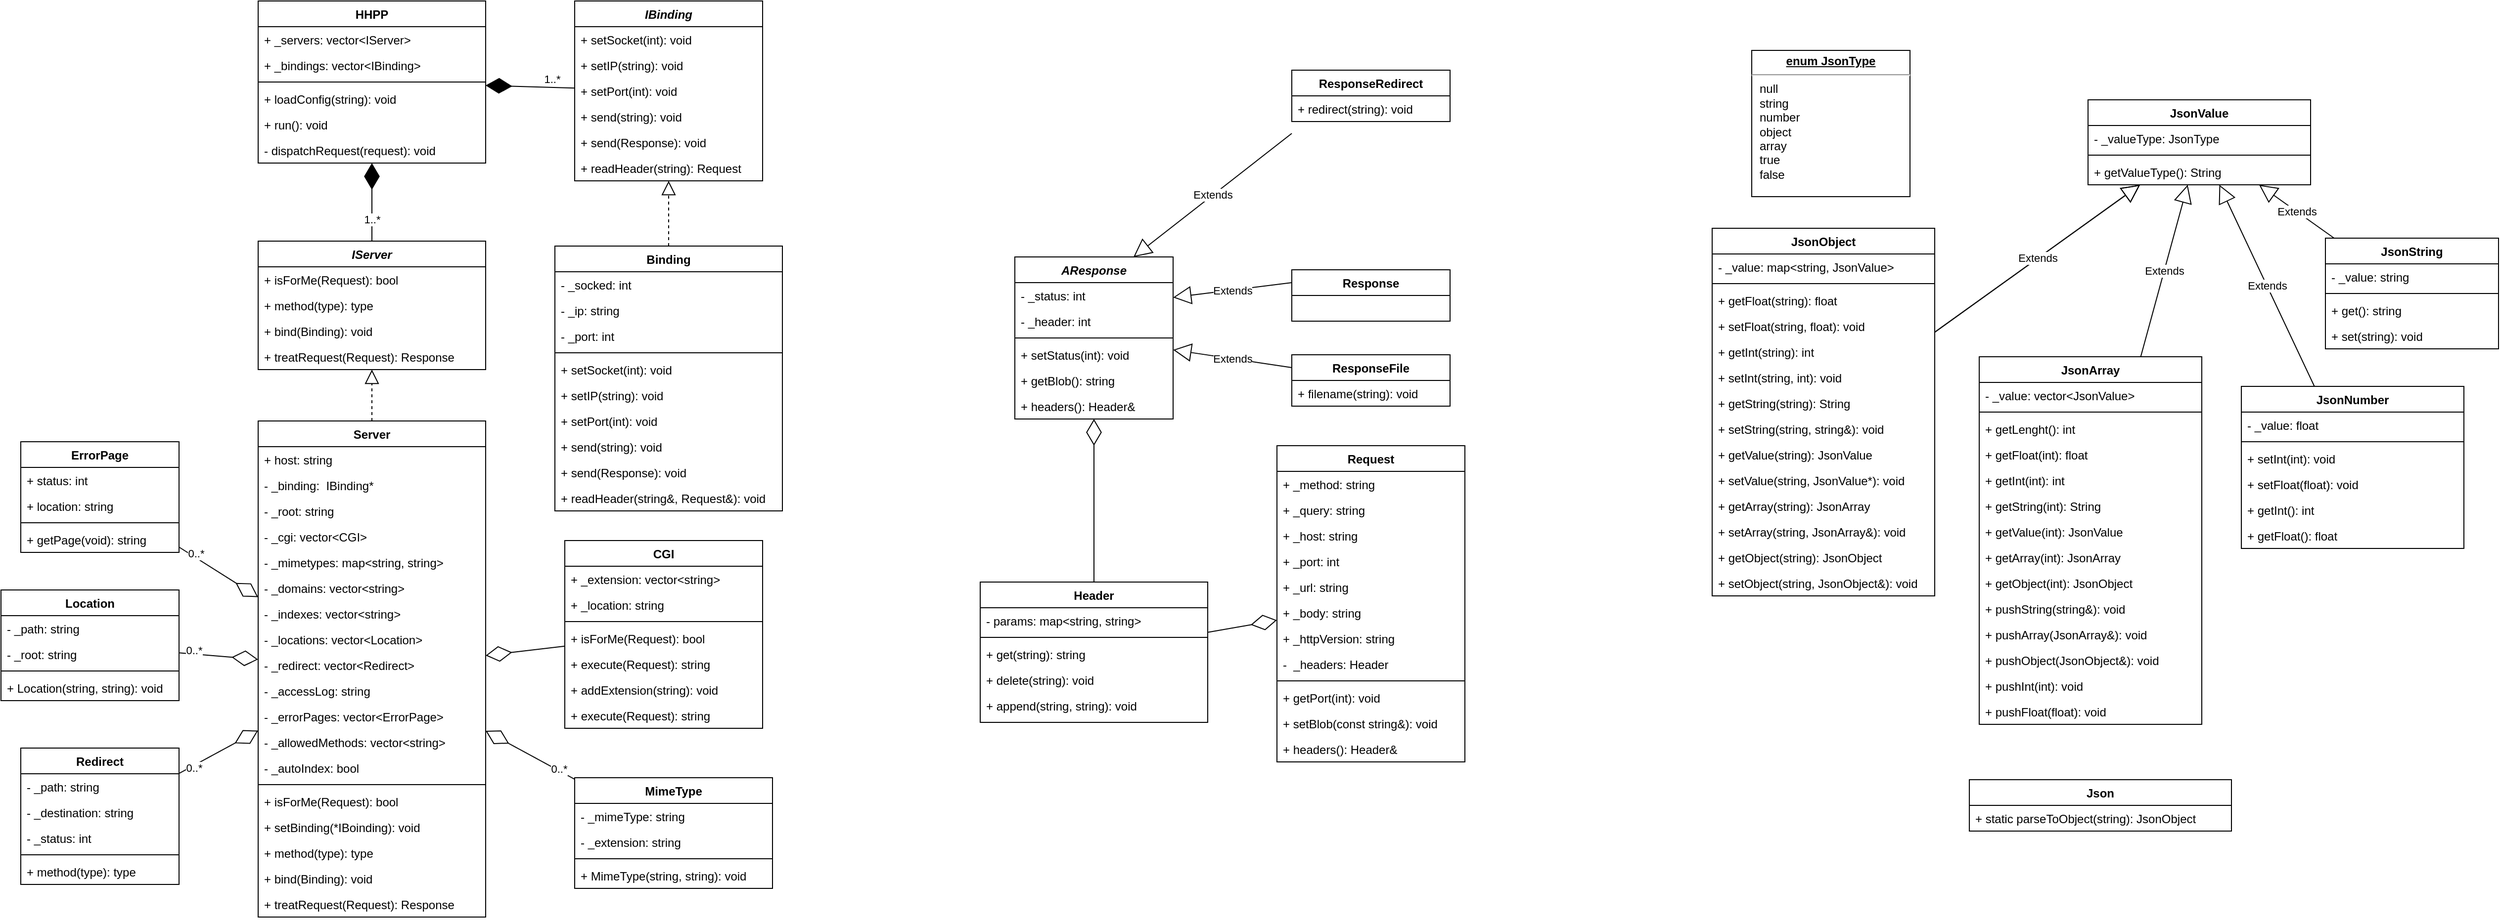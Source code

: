 <mxfile>
    <diagram id="HrwDyQjONiFkZvDO85J4" name="Page-1">
        <mxGraphModel dx="1291" dy="858" grid="1" gridSize="10" guides="1" tooltips="1" connect="1" arrows="1" fold="1" page="1" pageScale="1" pageWidth="850" pageHeight="1100" math="0" shadow="0">
            <root>
                <mxCell id="0"/>
                <mxCell id="1" parent="0"/>
                <mxCell id="11" value="Request" style="swimlane;fontStyle=1;align=center;verticalAlign=top;childLayout=stackLayout;horizontal=1;startSize=26;horizontalStack=0;resizeParent=1;resizeParentMax=0;resizeLast=0;collapsible=1;marginBottom=0;" parent="1" vertex="1">
                    <mxGeometry x="1300" y="540" width="190" height="320" as="geometry"/>
                </mxCell>
                <mxCell id="12" value="+ _method: string" style="text;strokeColor=none;fillColor=none;align=left;verticalAlign=top;spacingLeft=4;spacingRight=4;overflow=hidden;rotatable=0;points=[[0,0.5],[1,0.5]];portConstraint=eastwest;" parent="11" vertex="1">
                    <mxGeometry y="26" width="190" height="26" as="geometry"/>
                </mxCell>
                <mxCell id="57" value="+ _query: string" style="text;strokeColor=none;fillColor=none;align=left;verticalAlign=top;spacingLeft=4;spacingRight=4;overflow=hidden;rotatable=0;points=[[0,0.5],[1,0.5]];portConstraint=eastwest;" parent="11" vertex="1">
                    <mxGeometry y="52" width="190" height="26" as="geometry"/>
                </mxCell>
                <mxCell id="52" value="+ _host: string" style="text;strokeColor=none;fillColor=none;align=left;verticalAlign=top;spacingLeft=4;spacingRight=4;overflow=hidden;rotatable=0;points=[[0,0.5],[1,0.5]];portConstraint=eastwest;" parent="11" vertex="1">
                    <mxGeometry y="78" width="190" height="26" as="geometry"/>
                </mxCell>
                <mxCell id="55" value="+ _port: int" style="text;strokeColor=none;fillColor=none;align=left;verticalAlign=top;spacingLeft=4;spacingRight=4;overflow=hidden;rotatable=0;points=[[0,0.5],[1,0.5]];portConstraint=eastwest;" parent="11" vertex="1">
                    <mxGeometry y="104" width="190" height="26" as="geometry"/>
                </mxCell>
                <mxCell id="16" value="+ _url: string" style="text;strokeColor=none;fillColor=none;align=left;verticalAlign=top;spacingLeft=4;spacingRight=4;overflow=hidden;rotatable=0;points=[[0,0.5],[1,0.5]];portConstraint=eastwest;" parent="11" vertex="1">
                    <mxGeometry y="130" width="190" height="26" as="geometry"/>
                </mxCell>
                <mxCell id="17" value="+ _body: string" style="text;strokeColor=none;fillColor=none;align=left;verticalAlign=top;spacingLeft=4;spacingRight=4;overflow=hidden;rotatable=0;points=[[0,0.5],[1,0.5]];portConstraint=eastwest;" parent="11" vertex="1">
                    <mxGeometry y="156" width="190" height="26" as="geometry"/>
                </mxCell>
                <mxCell id="18" value="+ _httpVersion: string" style="text;strokeColor=none;fillColor=none;align=left;verticalAlign=top;spacingLeft=4;spacingRight=4;overflow=hidden;rotatable=0;points=[[0,0.5],[1,0.5]];portConstraint=eastwest;" parent="11" vertex="1">
                    <mxGeometry y="182" width="190" height="26" as="geometry"/>
                </mxCell>
                <mxCell id="53" value="-  _headers: Header" style="text;strokeColor=none;fillColor=none;align=left;verticalAlign=top;spacingLeft=4;spacingRight=4;overflow=hidden;rotatable=0;points=[[0,0.5],[1,0.5]];portConstraint=eastwest;" parent="11" vertex="1">
                    <mxGeometry y="208" width="190" height="26" as="geometry"/>
                </mxCell>
                <mxCell id="13" value="" style="line;strokeWidth=1;fillColor=none;align=left;verticalAlign=middle;spacingTop=-1;spacingLeft=3;spacingRight=3;rotatable=0;labelPosition=right;points=[];portConstraint=eastwest;" parent="11" vertex="1">
                    <mxGeometry y="234" width="190" height="8" as="geometry"/>
                </mxCell>
                <mxCell id="185" value="+ getPort(int): void" style="text;strokeColor=none;fillColor=none;align=left;verticalAlign=top;spacingLeft=4;spacingRight=4;overflow=hidden;rotatable=0;points=[[0,0.5],[1,0.5]];portConstraint=eastwest;" parent="11" vertex="1">
                    <mxGeometry y="242" width="190" height="26" as="geometry"/>
                </mxCell>
                <mxCell id="14" value="+ setBlob(const string&amp;): void" style="text;strokeColor=none;fillColor=none;align=left;verticalAlign=top;spacingLeft=4;spacingRight=4;overflow=hidden;rotatable=0;points=[[0,0.5],[1,0.5]];portConstraint=eastwest;" parent="11" vertex="1">
                    <mxGeometry y="268" width="190" height="26" as="geometry"/>
                </mxCell>
                <mxCell id="23" value="+ headers(): Header&amp;" style="text;strokeColor=none;fillColor=none;align=left;verticalAlign=top;spacingLeft=4;spacingRight=4;overflow=hidden;rotatable=0;points=[[0,0.5],[1,0.5]];portConstraint=eastwest;" parent="11" vertex="1">
                    <mxGeometry y="294" width="190" height="26" as="geometry"/>
                </mxCell>
                <mxCell id="19" value="Header" style="swimlane;fontStyle=1;align=center;verticalAlign=top;childLayout=stackLayout;horizontal=1;startSize=26;horizontalStack=0;resizeParent=1;resizeParentMax=0;resizeLast=0;collapsible=1;marginBottom=0;" parent="1" vertex="1">
                    <mxGeometry x="1000" y="678" width="230" height="142" as="geometry"/>
                </mxCell>
                <mxCell id="50" value="- params: map&lt;string, string&gt;" style="text;strokeColor=none;fillColor=none;align=left;verticalAlign=top;spacingLeft=4;spacingRight=4;overflow=hidden;rotatable=0;points=[[0,0.5],[1,0.5]];portConstraint=eastwest;" parent="19" vertex="1">
                    <mxGeometry y="26" width="230" height="26" as="geometry"/>
                </mxCell>
                <mxCell id="49" value="" style="line;strokeWidth=1;fillColor=none;align=left;verticalAlign=middle;spacingTop=-1;spacingLeft=3;spacingRight=3;rotatable=0;labelPosition=right;points=[];portConstraint=eastwest;" parent="19" vertex="1">
                    <mxGeometry y="52" width="230" height="8" as="geometry"/>
                </mxCell>
                <mxCell id="22" value="+ get(string): string" style="text;strokeColor=none;fillColor=none;align=left;verticalAlign=top;spacingLeft=4;spacingRight=4;overflow=hidden;rotatable=0;points=[[0,0.5],[1,0.5]];portConstraint=eastwest;" parent="19" vertex="1">
                    <mxGeometry y="60" width="230" height="26" as="geometry"/>
                </mxCell>
                <mxCell id="26" value="+ delete(string): void" style="text;strokeColor=none;fillColor=none;align=left;verticalAlign=top;spacingLeft=4;spacingRight=4;overflow=hidden;rotatable=0;points=[[0,0.5],[1,0.5]];portConstraint=eastwest;" parent="19" vertex="1">
                    <mxGeometry y="86" width="230" height="26" as="geometry"/>
                </mxCell>
                <mxCell id="24" value="+ append(string, string): void" style="text;strokeColor=none;fillColor=none;align=left;verticalAlign=top;spacingLeft=4;spacingRight=4;overflow=hidden;rotatable=0;points=[[0,0.5],[1,0.5]];portConstraint=eastwest;" parent="19" vertex="1">
                    <mxGeometry y="112" width="230" height="30" as="geometry"/>
                </mxCell>
                <mxCell id="28" value="AResponse" style="swimlane;fontStyle=3;align=center;verticalAlign=top;childLayout=stackLayout;horizontal=1;startSize=26;horizontalStack=0;resizeParent=1;resizeParentMax=0;resizeLast=0;collapsible=1;marginBottom=0;" parent="1" vertex="1">
                    <mxGeometry x="1035" y="349" width="160" height="164" as="geometry"/>
                </mxCell>
                <mxCell id="29" value="- _status: int" style="text;strokeColor=none;fillColor=none;align=left;verticalAlign=top;spacingLeft=4;spacingRight=4;overflow=hidden;rotatable=0;points=[[0,0.5],[1,0.5]];portConstraint=eastwest;" parent="28" vertex="1">
                    <mxGeometry y="26" width="160" height="26" as="geometry"/>
                </mxCell>
                <mxCell id="177" value="- _header: int" style="text;strokeColor=none;fillColor=none;align=left;verticalAlign=top;spacingLeft=4;spacingRight=4;overflow=hidden;rotatable=0;points=[[0,0.5],[1,0.5]];portConstraint=eastwest;" parent="28" vertex="1">
                    <mxGeometry y="52" width="160" height="26" as="geometry"/>
                </mxCell>
                <mxCell id="30" value="" style="line;strokeWidth=1;fillColor=none;align=left;verticalAlign=middle;spacingTop=-1;spacingLeft=3;spacingRight=3;rotatable=0;labelPosition=right;points=[];portConstraint=eastwest;" parent="28" vertex="1">
                    <mxGeometry y="78" width="160" height="8" as="geometry"/>
                </mxCell>
                <mxCell id="67" value="+ setStatus(int): void" style="text;strokeColor=none;fillColor=none;align=left;verticalAlign=top;spacingLeft=4;spacingRight=4;overflow=hidden;rotatable=0;points=[[0,0.5],[1,0.5]];portConstraint=eastwest;" parent="28" vertex="1">
                    <mxGeometry y="86" width="160" height="26" as="geometry"/>
                </mxCell>
                <mxCell id="68" value="+ getBlob(): string" style="text;strokeColor=none;fillColor=none;align=left;verticalAlign=top;spacingLeft=4;spacingRight=4;overflow=hidden;rotatable=0;points=[[0,0.5],[1,0.5]];portConstraint=eastwest;" parent="28" vertex="1">
                    <mxGeometry y="112" width="160" height="26" as="geometry"/>
                </mxCell>
                <mxCell id="72" value="+ headers(): Header&amp;" style="text;strokeColor=none;fillColor=none;align=left;verticalAlign=top;spacingLeft=4;spacingRight=4;overflow=hidden;rotatable=0;points=[[0,0.5],[1,0.5]];portConstraint=eastwest;" parent="28" vertex="1">
                    <mxGeometry y="138" width="160" height="26" as="geometry"/>
                </mxCell>
                <mxCell id="36" value="Server" style="swimlane;fontStyle=1;align=center;verticalAlign=top;childLayout=stackLayout;horizontal=1;startSize=26;horizontalStack=0;resizeParent=1;resizeParentMax=0;resizeLast=0;collapsible=1;marginBottom=0;" parent="1" vertex="1">
                    <mxGeometry x="270" y="515" width="230" height="502" as="geometry"/>
                </mxCell>
                <mxCell id="37" value="+ host: string" style="text;strokeColor=none;fillColor=none;align=left;verticalAlign=top;spacingLeft=4;spacingRight=4;overflow=hidden;rotatable=0;points=[[0,0.5],[1,0.5]];portConstraint=eastwest;" parent="36" vertex="1">
                    <mxGeometry y="26" width="230" height="26" as="geometry"/>
                </mxCell>
                <mxCell id="41" value="- _binding:  IBinding*" style="text;strokeColor=none;fillColor=none;align=left;verticalAlign=top;spacingLeft=4;spacingRight=4;overflow=hidden;rotatable=0;points=[[0,0.5],[1,0.5]];portConstraint=eastwest;" parent="36" vertex="1">
                    <mxGeometry y="52" width="230" height="26" as="geometry"/>
                </mxCell>
                <mxCell id="56" value="- _root: string" style="text;strokeColor=none;fillColor=none;align=left;verticalAlign=top;spacingLeft=4;spacingRight=4;overflow=hidden;rotatable=0;points=[[0,0.5],[1,0.5]];portConstraint=eastwest;" parent="36" vertex="1">
                    <mxGeometry y="78" width="230" height="26" as="geometry"/>
                </mxCell>
                <mxCell id="62" value="- _cgi: vector&lt;CGI&gt;" style="text;strokeColor=none;fillColor=none;align=left;verticalAlign=top;spacingLeft=4;spacingRight=4;overflow=hidden;rotatable=0;points=[[0,0.5],[1,0.5]];portConstraint=eastwest;" parent="36" vertex="1">
                    <mxGeometry y="104" width="230" height="26" as="geometry"/>
                </mxCell>
                <mxCell id="64" value="- _mimetypes: map&lt;string, string&gt;" style="text;strokeColor=none;fillColor=none;align=left;verticalAlign=top;spacingLeft=4;spacingRight=4;overflow=hidden;rotatable=0;points=[[0,0.5],[1,0.5]];portConstraint=eastwest;" parent="36" vertex="1">
                    <mxGeometry y="130" width="230" height="26" as="geometry"/>
                </mxCell>
                <mxCell id="129" value="- _domains: vector&lt;string&gt;" style="text;strokeColor=none;fillColor=none;align=left;verticalAlign=top;spacingLeft=4;spacingRight=4;overflow=hidden;rotatable=0;points=[[0,0.5],[1,0.5]];portConstraint=eastwest;" parent="36" vertex="1">
                    <mxGeometry y="156" width="230" height="26" as="geometry"/>
                </mxCell>
                <mxCell id="65" value="- _indexes: vector&lt;string&gt;" style="text;strokeColor=none;fillColor=none;align=left;verticalAlign=top;spacingLeft=4;spacingRight=4;overflow=hidden;rotatable=0;points=[[0,0.5],[1,0.5]];portConstraint=eastwest;" parent="36" vertex="1">
                    <mxGeometry y="182" width="230" height="26" as="geometry"/>
                </mxCell>
                <mxCell id="145" value="- _locations: vector&lt;Location&gt;" style="text;strokeColor=none;fillColor=none;align=left;verticalAlign=top;spacingLeft=4;spacingRight=4;overflow=hidden;rotatable=0;points=[[0,0.5],[1,0.5]];portConstraint=eastwest;" parent="36" vertex="1">
                    <mxGeometry y="208" width="230" height="26" as="geometry"/>
                </mxCell>
                <mxCell id="154" value="- _redirect: vector&lt;Redirect&gt;" style="text;strokeColor=none;fillColor=none;align=left;verticalAlign=top;spacingLeft=4;spacingRight=4;overflow=hidden;rotatable=0;points=[[0,0.5],[1,0.5]];portConstraint=eastwest;" parent="36" vertex="1">
                    <mxGeometry y="234" width="230" height="26" as="geometry"/>
                </mxCell>
                <mxCell id="157" value="- _accessLog: string" style="text;strokeColor=none;fillColor=none;align=left;verticalAlign=top;spacingLeft=4;spacingRight=4;overflow=hidden;rotatable=0;points=[[0,0.5],[1,0.5]];portConstraint=eastwest;" parent="36" vertex="1">
                    <mxGeometry y="260" width="230" height="26" as="geometry"/>
                </mxCell>
                <mxCell id="164" value="- _errorPages: vector&lt;ErrorPage&gt;" style="text;strokeColor=none;fillColor=none;align=left;verticalAlign=top;spacingLeft=4;spacingRight=4;overflow=hidden;rotatable=0;points=[[0,0.5],[1,0.5]];portConstraint=eastwest;" parent="36" vertex="1">
                    <mxGeometry y="286" width="230" height="26" as="geometry"/>
                </mxCell>
                <mxCell id="321" value="- _allowedMethods: vector&lt;string&gt;" style="text;strokeColor=none;fillColor=none;align=left;verticalAlign=top;spacingLeft=4;spacingRight=4;overflow=hidden;rotatable=0;points=[[0,0.5],[1,0.5]];portConstraint=eastwest;" parent="36" vertex="1">
                    <mxGeometry y="312" width="230" height="26" as="geometry"/>
                </mxCell>
                <mxCell id="167" value="- _autoIndex: bool" style="text;strokeColor=none;fillColor=none;align=left;verticalAlign=top;spacingLeft=4;spacingRight=4;overflow=hidden;rotatable=0;points=[[0,0.5],[1,0.5]];portConstraint=eastwest;" parent="36" vertex="1">
                    <mxGeometry y="338" width="230" height="26" as="geometry"/>
                </mxCell>
                <mxCell id="38" value="" style="line;strokeWidth=1;fillColor=none;align=left;verticalAlign=middle;spacingTop=-1;spacingLeft=3;spacingRight=3;rotatable=0;labelPosition=right;points=[];portConstraint=eastwest;" parent="36" vertex="1">
                    <mxGeometry y="364" width="230" height="8" as="geometry"/>
                </mxCell>
                <mxCell id="39" value="+ isForMe(Request): bool" style="text;strokeColor=none;fillColor=none;align=left;verticalAlign=top;spacingLeft=4;spacingRight=4;overflow=hidden;rotatable=0;points=[[0,0.5],[1,0.5]];portConstraint=eastwest;" parent="36" vertex="1">
                    <mxGeometry y="372" width="230" height="26" as="geometry"/>
                </mxCell>
                <mxCell id="139" value="+ setBinding(*IBoinding): void" style="text;strokeColor=none;fillColor=none;align=left;verticalAlign=top;spacingLeft=4;spacingRight=4;overflow=hidden;rotatable=0;points=[[0,0.5],[1,0.5]];portConstraint=eastwest;" parent="36" vertex="1">
                    <mxGeometry y="398" width="230" height="26" as="geometry"/>
                </mxCell>
                <mxCell id="66" value="+ method(type): type" style="text;strokeColor=none;fillColor=none;align=left;verticalAlign=top;spacingLeft=4;spacingRight=4;overflow=hidden;rotatable=0;points=[[0,0.5],[1,0.5]];portConstraint=eastwest;" parent="36" vertex="1">
                    <mxGeometry y="424" width="230" height="26" as="geometry"/>
                </mxCell>
                <mxCell id="46" value="+ bind(Binding): void" style="text;strokeColor=none;fillColor=none;align=left;verticalAlign=top;spacingLeft=4;spacingRight=4;overflow=hidden;rotatable=0;points=[[0,0.5],[1,0.5]];portConstraint=eastwest;" parent="36" vertex="1">
                    <mxGeometry y="450" width="230" height="26" as="geometry"/>
                </mxCell>
                <mxCell id="69" value="+ treatRequest(Request): Response" style="text;strokeColor=none;fillColor=none;align=left;verticalAlign=top;spacingLeft=4;spacingRight=4;overflow=hidden;rotatable=0;points=[[0,0.5],[1,0.5]];portConstraint=eastwest;" parent="36" vertex="1">
                    <mxGeometry y="476" width="230" height="26" as="geometry"/>
                </mxCell>
                <mxCell id="58" value="CGI" style="swimlane;fontStyle=1;align=center;verticalAlign=top;childLayout=stackLayout;horizontal=1;startSize=26;horizontalStack=0;resizeParent=1;resizeParentMax=0;resizeLast=0;collapsible=1;marginBottom=0;" parent="1" vertex="1">
                    <mxGeometry x="580" y="636" width="200" height="190" as="geometry"/>
                </mxCell>
                <mxCell id="59" value="+ _extension: vector&lt;string&gt;" style="text;strokeColor=none;fillColor=none;align=left;verticalAlign=top;spacingLeft=4;spacingRight=4;overflow=hidden;rotatable=0;points=[[0,0.5],[1,0.5]];portConstraint=eastwest;" parent="58" vertex="1">
                    <mxGeometry y="26" width="200" height="26" as="geometry"/>
                </mxCell>
                <mxCell id="63" value="+ _location: string" style="text;strokeColor=none;fillColor=none;align=left;verticalAlign=top;spacingLeft=4;spacingRight=4;overflow=hidden;rotatable=0;points=[[0,0.5],[1,0.5]];portConstraint=eastwest;" parent="58" vertex="1">
                    <mxGeometry y="52" width="200" height="26" as="geometry"/>
                </mxCell>
                <mxCell id="60" value="" style="line;strokeWidth=1;fillColor=none;align=left;verticalAlign=middle;spacingTop=-1;spacingLeft=3;spacingRight=3;rotatable=0;labelPosition=right;points=[];portConstraint=eastwest;" parent="58" vertex="1">
                    <mxGeometry y="78" width="200" height="8" as="geometry"/>
                </mxCell>
                <mxCell id="61" value="+ isForMe(Request): bool" style="text;strokeColor=none;fillColor=none;align=left;verticalAlign=top;spacingLeft=4;spacingRight=4;overflow=hidden;rotatable=0;points=[[0,0.5],[1,0.5]];portConstraint=eastwest;" parent="58" vertex="1">
                    <mxGeometry y="86" width="200" height="26" as="geometry"/>
                </mxCell>
                <mxCell id="138" value="+ execute(Request): string" style="text;strokeColor=none;fillColor=none;align=left;verticalAlign=top;spacingLeft=4;spacingRight=4;overflow=hidden;rotatable=0;points=[[0,0.5],[1,0.5]];portConstraint=eastwest;" parent="58" vertex="1">
                    <mxGeometry y="112" width="200" height="26" as="geometry"/>
                </mxCell>
                <mxCell id="136" value="+ addExtension(string): void" style="text;strokeColor=none;fillColor=none;align=left;verticalAlign=top;spacingLeft=4;spacingRight=4;overflow=hidden;rotatable=0;points=[[0,0.5],[1,0.5]];portConstraint=eastwest;" parent="58" vertex="1">
                    <mxGeometry y="138" width="200" height="26" as="geometry"/>
                </mxCell>
                <mxCell id="137" value="+ execute(Request): string" style="text;strokeColor=none;fillColor=none;align=left;verticalAlign=top;spacingLeft=4;spacingRight=4;overflow=hidden;rotatable=0;points=[[0,0.5],[1,0.5]];portConstraint=eastwest;" parent="58" vertex="1">
                    <mxGeometry y="164" width="200" height="26" as="geometry"/>
                </mxCell>
                <mxCell id="77" value="IBinding" style="swimlane;fontStyle=3;align=center;verticalAlign=top;childLayout=stackLayout;horizontal=1;startSize=26;horizontalStack=0;resizeParent=1;resizeParentMax=0;resizeLast=0;collapsible=1;marginBottom=0;" parent="1" vertex="1">
                    <mxGeometry x="590" y="90" width="190" height="182" as="geometry"/>
                </mxCell>
                <mxCell id="80" value="+ setSocket(int): void" style="text;strokeColor=none;fillColor=none;align=left;verticalAlign=top;spacingLeft=4;spacingRight=4;overflow=hidden;rotatable=0;points=[[0,0.5],[1,0.5]];portConstraint=eastwest;" parent="77" vertex="1">
                    <mxGeometry y="26" width="190" height="26" as="geometry"/>
                </mxCell>
                <mxCell id="122" value="+ setIP(string): void" style="text;strokeColor=none;fillColor=none;align=left;verticalAlign=top;spacingLeft=4;spacingRight=4;overflow=hidden;rotatable=0;points=[[0,0.5],[1,0.5]];portConstraint=eastwest;" parent="77" vertex="1">
                    <mxGeometry y="52" width="190" height="26" as="geometry"/>
                </mxCell>
                <mxCell id="123" value="+ setPort(int): void" style="text;strokeColor=none;fillColor=none;align=left;verticalAlign=top;spacingLeft=4;spacingRight=4;overflow=hidden;rotatable=0;points=[[0,0.5],[1,0.5]];portConstraint=eastwest;" parent="77" vertex="1">
                    <mxGeometry y="78" width="190" height="26" as="geometry"/>
                </mxCell>
                <mxCell id="131" value="+ send(string): void" style="text;strokeColor=none;fillColor=none;align=left;verticalAlign=top;spacingLeft=4;spacingRight=4;overflow=hidden;rotatable=0;points=[[0,0.5],[1,0.5]];portConstraint=eastwest;" parent="77" vertex="1">
                    <mxGeometry y="104" width="190" height="26" as="geometry"/>
                </mxCell>
                <mxCell id="134" value="+ send(Response): void" style="text;strokeColor=none;fillColor=none;align=left;verticalAlign=top;spacingLeft=4;spacingRight=4;overflow=hidden;rotatable=0;points=[[0,0.5],[1,0.5]];portConstraint=eastwest;" parent="77" vertex="1">
                    <mxGeometry y="130" width="190" height="26" as="geometry"/>
                </mxCell>
                <mxCell id="132" value="+ readHeader(string): Request" style="text;strokeColor=none;fillColor=none;align=left;verticalAlign=top;spacingLeft=4;spacingRight=4;overflow=hidden;rotatable=0;points=[[0,0.5],[1,0.5]];portConstraint=eastwest;" parent="77" vertex="1">
                    <mxGeometry y="156" width="190" height="26" as="geometry"/>
                </mxCell>
                <mxCell id="81" value="HHPP" style="swimlane;fontStyle=1;align=center;verticalAlign=top;childLayout=stackLayout;horizontal=1;startSize=26;horizontalStack=0;resizeParent=1;resizeParentMax=0;resizeLast=0;collapsible=1;marginBottom=0;" parent="1" vertex="1">
                    <mxGeometry x="270" y="90" width="230" height="164" as="geometry"/>
                </mxCell>
                <mxCell id="82" value="+ _servers: vector&lt;IServer&gt;" style="text;strokeColor=none;fillColor=none;align=left;verticalAlign=top;spacingLeft=4;spacingRight=4;overflow=hidden;rotatable=0;points=[[0,0.5],[1,0.5]];portConstraint=eastwest;" parent="81" vertex="1">
                    <mxGeometry y="26" width="230" height="26" as="geometry"/>
                </mxCell>
                <mxCell id="86" value="+ _bindings: vector&lt;IBinding&gt;" style="text;strokeColor=none;fillColor=none;align=left;verticalAlign=top;spacingLeft=4;spacingRight=4;overflow=hidden;rotatable=0;points=[[0,0.5],[1,0.5]];portConstraint=eastwest;" parent="81" vertex="1">
                    <mxGeometry y="52" width="230" height="26" as="geometry"/>
                </mxCell>
                <mxCell id="83" value="" style="line;strokeWidth=1;fillColor=none;align=left;verticalAlign=middle;spacingTop=-1;spacingLeft=3;spacingRight=3;rotatable=0;labelPosition=right;points=[];portConstraint=eastwest;" parent="81" vertex="1">
                    <mxGeometry y="78" width="230" height="8" as="geometry"/>
                </mxCell>
                <mxCell id="84" value="+ loadConfig(string): void" style="text;strokeColor=none;fillColor=none;align=left;verticalAlign=top;spacingLeft=4;spacingRight=4;overflow=hidden;rotatable=0;points=[[0,0.5],[1,0.5]];portConstraint=eastwest;" parent="81" vertex="1">
                    <mxGeometry y="86" width="230" height="26" as="geometry"/>
                </mxCell>
                <mxCell id="85" value="+ run(): void" style="text;strokeColor=none;fillColor=none;align=left;verticalAlign=top;spacingLeft=4;spacingRight=4;overflow=hidden;rotatable=0;points=[[0,0.5],[1,0.5]];portConstraint=eastwest;" parent="81" vertex="1">
                    <mxGeometry y="112" width="230" height="26" as="geometry"/>
                </mxCell>
                <mxCell id="127" value="- dispatchRequest(request): void" style="text;strokeColor=none;fillColor=none;align=left;verticalAlign=top;spacingLeft=4;spacingRight=4;overflow=hidden;rotatable=0;points=[[0,0.5],[1,0.5]];portConstraint=eastwest;" parent="81" vertex="1">
                    <mxGeometry y="138" width="230" height="26" as="geometry"/>
                </mxCell>
                <mxCell id="92" value="IServer" style="swimlane;fontStyle=3;align=center;verticalAlign=top;childLayout=stackLayout;horizontal=1;startSize=26;horizontalStack=0;resizeParent=1;resizeParentMax=0;resizeLast=0;collapsible=1;marginBottom=0;" parent="1" vertex="1">
                    <mxGeometry x="270" y="333.0" width="230" height="130" as="geometry"/>
                </mxCell>
                <mxCell id="101" value="+ isForMe(Request): bool" style="text;strokeColor=none;fillColor=none;align=left;verticalAlign=top;spacingLeft=4;spacingRight=4;overflow=hidden;rotatable=0;points=[[0,0.5],[1,0.5]];portConstraint=eastwest;" parent="92" vertex="1">
                    <mxGeometry y="26" width="230" height="26" as="geometry"/>
                </mxCell>
                <mxCell id="102" value="+ method(type): type" style="text;strokeColor=none;fillColor=none;align=left;verticalAlign=top;spacingLeft=4;spacingRight=4;overflow=hidden;rotatable=0;points=[[0,0.5],[1,0.5]];portConstraint=eastwest;" parent="92" vertex="1">
                    <mxGeometry y="52" width="230" height="26" as="geometry"/>
                </mxCell>
                <mxCell id="103" value="+ bind(Binding): void" style="text;strokeColor=none;fillColor=none;align=left;verticalAlign=top;spacingLeft=4;spacingRight=4;overflow=hidden;rotatable=0;points=[[0,0.5],[1,0.5]];portConstraint=eastwest;" parent="92" vertex="1">
                    <mxGeometry y="78" width="230" height="26" as="geometry"/>
                </mxCell>
                <mxCell id="104" value="+ treatRequest(Request): Response" style="text;strokeColor=none;fillColor=none;align=left;verticalAlign=top;spacingLeft=4;spacingRight=4;overflow=hidden;rotatable=0;points=[[0,0.5],[1,0.5]];portConstraint=eastwest;" parent="92" vertex="1">
                    <mxGeometry y="104" width="230" height="26" as="geometry"/>
                </mxCell>
                <mxCell id="107" value="" style="endArrow=diamondThin;endFill=1;endSize=24;html=1;" parent="1" source="92" target="81" edge="1">
                    <mxGeometry width="160" relative="1" as="geometry">
                        <mxPoint x="310" y="360" as="sourcePoint"/>
                        <mxPoint x="470" y="360" as="targetPoint"/>
                    </mxGeometry>
                </mxCell>
                <mxCell id="108" value="1..*" style="edgeLabel;html=1;align=center;verticalAlign=middle;resizable=0;points=[];" parent="107" vertex="1" connectable="0">
                    <mxGeometry x="-0.439" relative="1" as="geometry">
                        <mxPoint as="offset"/>
                    </mxGeometry>
                </mxCell>
                <mxCell id="111" value="" style="endArrow=block;dashed=1;endFill=0;endSize=12;html=1;" parent="1" source="36" target="92" edge="1">
                    <mxGeometry width="160" relative="1" as="geometry">
                        <mxPoint x="320" y="558.17" as="sourcePoint"/>
                        <mxPoint x="480" y="558.17" as="targetPoint"/>
                    </mxGeometry>
                </mxCell>
                <mxCell id="112" value="" style="endArrow=diamondThin;endFill=1;endSize=24;html=1;" parent="1" source="77" target="81" edge="1">
                    <mxGeometry width="160" relative="1" as="geometry">
                        <mxPoint x="395" y="545" as="sourcePoint"/>
                        <mxPoint x="395" y="228.0" as="targetPoint"/>
                        <Array as="points"/>
                    </mxGeometry>
                </mxCell>
                <mxCell id="113" value="1..*" style="edgeLabel;html=1;align=center;verticalAlign=middle;resizable=0;points=[];" parent="112" vertex="1" connectable="0">
                    <mxGeometry x="-0.439" relative="1" as="geometry">
                        <mxPoint x="2" y="-9" as="offset"/>
                    </mxGeometry>
                </mxCell>
                <mxCell id="115" value="Binding" style="swimlane;fontStyle=1;align=center;verticalAlign=top;childLayout=stackLayout;horizontal=1;startSize=26;horizontalStack=0;resizeParent=1;resizeParentMax=0;resizeLast=0;collapsible=1;marginBottom=0;" parent="1" vertex="1">
                    <mxGeometry x="570" y="338" width="230" height="268" as="geometry"/>
                </mxCell>
                <mxCell id="116" value="- _socked: int" style="text;strokeColor=none;fillColor=none;align=left;verticalAlign=top;spacingLeft=4;spacingRight=4;overflow=hidden;rotatable=0;points=[[0,0.5],[1,0.5]];portConstraint=eastwest;" parent="115" vertex="1">
                    <mxGeometry y="26" width="230" height="26" as="geometry"/>
                </mxCell>
                <mxCell id="120" value="- _ip: string" style="text;strokeColor=none;fillColor=none;align=left;verticalAlign=top;spacingLeft=4;spacingRight=4;overflow=hidden;rotatable=0;points=[[0,0.5],[1,0.5]];portConstraint=eastwest;" parent="115" vertex="1">
                    <mxGeometry y="52" width="230" height="26" as="geometry"/>
                </mxCell>
                <mxCell id="121" value="- _port: int" style="text;strokeColor=none;fillColor=none;align=left;verticalAlign=top;spacingLeft=4;spacingRight=4;overflow=hidden;rotatable=0;points=[[0,0.5],[1,0.5]];portConstraint=eastwest;" parent="115" vertex="1">
                    <mxGeometry y="78" width="230" height="26" as="geometry"/>
                </mxCell>
                <mxCell id="117" value="" style="line;strokeWidth=1;fillColor=none;align=left;verticalAlign=middle;spacingTop=-1;spacingLeft=3;spacingRight=3;rotatable=0;labelPosition=right;points=[];portConstraint=eastwest;" parent="115" vertex="1">
                    <mxGeometry y="104" width="230" height="8" as="geometry"/>
                </mxCell>
                <mxCell id="118" value="+ setSocket(int): void" style="text;strokeColor=none;fillColor=none;align=left;verticalAlign=top;spacingLeft=4;spacingRight=4;overflow=hidden;rotatable=0;points=[[0,0.5],[1,0.5]];portConstraint=eastwest;" parent="115" vertex="1">
                    <mxGeometry y="112" width="230" height="26" as="geometry"/>
                </mxCell>
                <mxCell id="124" value="+ setIP(string): void" style="text;strokeColor=none;fillColor=none;align=left;verticalAlign=top;spacingLeft=4;spacingRight=4;overflow=hidden;rotatable=0;points=[[0,0.5],[1,0.5]];portConstraint=eastwest;" parent="115" vertex="1">
                    <mxGeometry y="138" width="230" height="26" as="geometry"/>
                </mxCell>
                <mxCell id="125" value="+ setPort(int): void" style="text;strokeColor=none;fillColor=none;align=left;verticalAlign=top;spacingLeft=4;spacingRight=4;overflow=hidden;rotatable=0;points=[[0,0.5],[1,0.5]];portConstraint=eastwest;" parent="115" vertex="1">
                    <mxGeometry y="164" width="230" height="26" as="geometry"/>
                </mxCell>
                <mxCell id="130" value="+ send(string): void" style="text;strokeColor=none;fillColor=none;align=left;verticalAlign=top;spacingLeft=4;spacingRight=4;overflow=hidden;rotatable=0;points=[[0,0.5],[1,0.5]];portConstraint=eastwest;" parent="115" vertex="1">
                    <mxGeometry y="190" width="230" height="26" as="geometry"/>
                </mxCell>
                <mxCell id="135" value="+ send(Response): void" style="text;strokeColor=none;fillColor=none;align=left;verticalAlign=top;spacingLeft=4;spacingRight=4;overflow=hidden;rotatable=0;points=[[0,0.5],[1,0.5]];portConstraint=eastwest;" parent="115" vertex="1">
                    <mxGeometry y="216" width="230" height="26" as="geometry"/>
                </mxCell>
                <mxCell id="133" value="+ readHeader(string&amp;, Request&amp;): void" style="text;strokeColor=none;fillColor=none;align=left;verticalAlign=top;spacingLeft=4;spacingRight=4;overflow=hidden;rotatable=0;points=[[0,0.5],[1,0.5]];portConstraint=eastwest;" parent="115" vertex="1">
                    <mxGeometry y="242" width="230" height="26" as="geometry"/>
                </mxCell>
                <mxCell id="126" value="" style="endArrow=block;dashed=1;endFill=0;endSize=12;html=1;" parent="1" source="115" target="77" edge="1">
                    <mxGeometry width="160" relative="1" as="geometry">
                        <mxPoint x="560" y="460" as="sourcePoint"/>
                        <mxPoint x="720" y="460" as="targetPoint"/>
                    </mxGeometry>
                </mxCell>
                <mxCell id="140" value="Location" style="swimlane;fontStyle=1;align=center;verticalAlign=top;childLayout=stackLayout;horizontal=1;startSize=26;horizontalStack=0;resizeParent=1;resizeParentMax=0;resizeLast=0;collapsible=1;marginBottom=0;" parent="1" vertex="1">
                    <mxGeometry x="10" y="686" width="180" height="112" as="geometry"/>
                </mxCell>
                <mxCell id="141" value="- _path: string" style="text;strokeColor=none;fillColor=none;align=left;verticalAlign=top;spacingLeft=4;spacingRight=4;overflow=hidden;rotatable=0;points=[[0,0.5],[1,0.5]];portConstraint=eastwest;" parent="140" vertex="1">
                    <mxGeometry y="26" width="180" height="26" as="geometry"/>
                </mxCell>
                <mxCell id="144" value="- _root: string" style="text;strokeColor=none;fillColor=none;align=left;verticalAlign=top;spacingLeft=4;spacingRight=4;overflow=hidden;rotatable=0;points=[[0,0.5],[1,0.5]];portConstraint=eastwest;" parent="140" vertex="1">
                    <mxGeometry y="52" width="180" height="26" as="geometry"/>
                </mxCell>
                <mxCell id="142" value="" style="line;strokeWidth=1;fillColor=none;align=left;verticalAlign=middle;spacingTop=-1;spacingLeft=3;spacingRight=3;rotatable=0;labelPosition=right;points=[];portConstraint=eastwest;" parent="140" vertex="1">
                    <mxGeometry y="78" width="180" height="8" as="geometry"/>
                </mxCell>
                <mxCell id="143" value="+ Location(string, string): void" style="text;strokeColor=none;fillColor=none;align=left;verticalAlign=top;spacingLeft=4;spacingRight=4;overflow=hidden;rotatable=0;points=[[0,0.5],[1,0.5]];portConstraint=eastwest;" parent="140" vertex="1">
                    <mxGeometry y="86" width="180" height="26" as="geometry"/>
                </mxCell>
                <mxCell id="146" value="0..*" style="endArrow=diamondThin;endFill=0;endSize=24;html=1;" parent="1" source="140" target="36" edge="1">
                    <mxGeometry x="-0.631" y="4" width="160" relative="1" as="geometry">
                        <mxPoint x="30" y="770" as="sourcePoint"/>
                        <mxPoint x="190" y="770" as="targetPoint"/>
                        <mxPoint as="offset"/>
                    </mxGeometry>
                </mxCell>
                <mxCell id="147" value="" style="endArrow=diamondThin;endFill=0;endSize=24;html=1;" parent="1" source="19" target="11" edge="1">
                    <mxGeometry width="160" relative="1" as="geometry">
                        <mxPoint x="1600" y="1382" as="sourcePoint"/>
                        <mxPoint x="1760" y="1382" as="targetPoint"/>
                    </mxGeometry>
                </mxCell>
                <mxCell id="148" value="Redirect" style="swimlane;fontStyle=1;align=center;verticalAlign=top;childLayout=stackLayout;horizontal=1;startSize=26;horizontalStack=0;resizeParent=1;resizeParentMax=0;resizeLast=0;collapsible=1;marginBottom=0;" parent="1" vertex="1">
                    <mxGeometry x="30" y="846" width="160" height="138" as="geometry"/>
                </mxCell>
                <mxCell id="149" value="- _path: string" style="text;strokeColor=none;fillColor=none;align=left;verticalAlign=top;spacingLeft=4;spacingRight=4;overflow=hidden;rotatable=0;points=[[0,0.5],[1,0.5]];portConstraint=eastwest;" parent="148" vertex="1">
                    <mxGeometry y="26" width="160" height="26" as="geometry"/>
                </mxCell>
                <mxCell id="152" value="- _destination: string" style="text;strokeColor=none;fillColor=none;align=left;verticalAlign=top;spacingLeft=4;spacingRight=4;overflow=hidden;rotatable=0;points=[[0,0.5],[1,0.5]];portConstraint=eastwest;" parent="148" vertex="1">
                    <mxGeometry y="52" width="160" height="26" as="geometry"/>
                </mxCell>
                <mxCell id="156" value="- _status: int" style="text;strokeColor=none;fillColor=none;align=left;verticalAlign=top;spacingLeft=4;spacingRight=4;overflow=hidden;rotatable=0;points=[[0,0.5],[1,0.5]];portConstraint=eastwest;" parent="148" vertex="1">
                    <mxGeometry y="78" width="160" height="26" as="geometry"/>
                </mxCell>
                <mxCell id="150" value="" style="line;strokeWidth=1;fillColor=none;align=left;verticalAlign=middle;spacingTop=-1;spacingLeft=3;spacingRight=3;rotatable=0;labelPosition=right;points=[];portConstraint=eastwest;" parent="148" vertex="1">
                    <mxGeometry y="104" width="160" height="8" as="geometry"/>
                </mxCell>
                <mxCell id="151" value="+ method(type): type" style="text;strokeColor=none;fillColor=none;align=left;verticalAlign=top;spacingLeft=4;spacingRight=4;overflow=hidden;rotatable=0;points=[[0,0.5],[1,0.5]];portConstraint=eastwest;" parent="148" vertex="1">
                    <mxGeometry y="112" width="160" height="26" as="geometry"/>
                </mxCell>
                <mxCell id="153" value="0..*" style="endArrow=diamondThin;endFill=0;endSize=24;html=1;" parent="1" source="148" target="36" edge="1">
                    <mxGeometry x="-0.632" y="-2" width="160" relative="1" as="geometry">
                        <mxPoint x="-50" y="540" as="sourcePoint"/>
                        <mxPoint x="110" y="540" as="targetPoint"/>
                        <mxPoint as="offset"/>
                    </mxGeometry>
                </mxCell>
                <mxCell id="160" value="ErrorPage" style="swimlane;fontStyle=1;align=center;verticalAlign=top;childLayout=stackLayout;horizontal=1;startSize=26;horizontalStack=0;resizeParent=1;resizeParentMax=0;resizeLast=0;collapsible=1;marginBottom=0;" parent="1" vertex="1">
                    <mxGeometry x="30" y="536" width="160" height="112" as="geometry"/>
                </mxCell>
                <mxCell id="161" value="+ status: int" style="text;strokeColor=none;fillColor=none;align=left;verticalAlign=top;spacingLeft=4;spacingRight=4;overflow=hidden;rotatable=0;points=[[0,0.5],[1,0.5]];portConstraint=eastwest;" parent="160" vertex="1">
                    <mxGeometry y="26" width="160" height="26" as="geometry"/>
                </mxCell>
                <mxCell id="169" value="+ location: string" style="text;strokeColor=none;fillColor=none;align=left;verticalAlign=top;spacingLeft=4;spacingRight=4;overflow=hidden;rotatable=0;points=[[0,0.5],[1,0.5]];portConstraint=eastwest;" parent="160" vertex="1">
                    <mxGeometry y="52" width="160" height="26" as="geometry"/>
                </mxCell>
                <mxCell id="162" value="" style="line;strokeWidth=1;fillColor=none;align=left;verticalAlign=middle;spacingTop=-1;spacingLeft=3;spacingRight=3;rotatable=0;labelPosition=right;points=[];portConstraint=eastwest;" parent="160" vertex="1">
                    <mxGeometry y="78" width="160" height="8" as="geometry"/>
                </mxCell>
                <mxCell id="163" value="+ getPage(void): string" style="text;strokeColor=none;fillColor=none;align=left;verticalAlign=top;spacingLeft=4;spacingRight=4;overflow=hidden;rotatable=0;points=[[0,0.5],[1,0.5]];portConstraint=eastwest;" parent="160" vertex="1">
                    <mxGeometry y="86" width="160" height="26" as="geometry"/>
                </mxCell>
                <mxCell id="168" value="" style="endArrow=diamondThin;endFill=0;endSize=24;html=1;" parent="1" source="58" target="36" edge="1">
                    <mxGeometry width="160" relative="1" as="geometry">
                        <mxPoint x="50" y="630" as="sourcePoint"/>
                        <mxPoint x="210" y="630" as="targetPoint"/>
                    </mxGeometry>
                </mxCell>
                <mxCell id="170" value="0..*" style="endArrow=diamondThin;endFill=0;endSize=24;html=1;" parent="1" source="160" target="36" edge="1">
                    <mxGeometry x="-0.631" y="4" width="160" relative="1" as="geometry">
                        <mxPoint x="200.0" y="814.764" as="sourcePoint"/>
                        <mxPoint x="280" y="793.527" as="targetPoint"/>
                        <mxPoint as="offset"/>
                    </mxGeometry>
                </mxCell>
                <mxCell id="171" value="MimeType" style="swimlane;fontStyle=1;align=center;verticalAlign=top;childLayout=stackLayout;horizontal=1;startSize=26;horizontalStack=0;resizeParent=1;resizeParentMax=0;resizeLast=0;collapsible=1;marginBottom=0;" parent="1" vertex="1">
                    <mxGeometry x="590" y="876" width="200" height="112" as="geometry"/>
                </mxCell>
                <mxCell id="172" value="- _mimeType: string" style="text;strokeColor=none;fillColor=none;align=left;verticalAlign=top;spacingLeft=4;spacingRight=4;overflow=hidden;rotatable=0;points=[[0,0.5],[1,0.5]];portConstraint=eastwest;" parent="171" vertex="1">
                    <mxGeometry y="26" width="200" height="26" as="geometry"/>
                </mxCell>
                <mxCell id="175" value="- _extension: string" style="text;strokeColor=none;fillColor=none;align=left;verticalAlign=top;spacingLeft=4;spacingRight=4;overflow=hidden;rotatable=0;points=[[0,0.5],[1,0.5]];portConstraint=eastwest;" parent="171" vertex="1">
                    <mxGeometry y="52" width="200" height="26" as="geometry"/>
                </mxCell>
                <mxCell id="173" value="" style="line;strokeWidth=1;fillColor=none;align=left;verticalAlign=middle;spacingTop=-1;spacingLeft=3;spacingRight=3;rotatable=0;labelPosition=right;points=[];portConstraint=eastwest;" parent="171" vertex="1">
                    <mxGeometry y="78" width="200" height="8" as="geometry"/>
                </mxCell>
                <mxCell id="174" value="+ MimeType(string, string): void" style="text;strokeColor=none;fillColor=none;align=left;verticalAlign=top;spacingLeft=4;spacingRight=4;overflow=hidden;rotatable=0;points=[[0,0.5],[1,0.5]];portConstraint=eastwest;" parent="171" vertex="1">
                    <mxGeometry y="86" width="200" height="26" as="geometry"/>
                </mxCell>
                <mxCell id="176" value="0..*" style="endArrow=diamondThin;endFill=0;endSize=24;html=1;" parent="1" source="171" target="36" edge="1">
                    <mxGeometry x="-0.632" y="-2" width="160" relative="1" as="geometry">
                        <mxPoint x="197.134" y="940" as="sourcePoint"/>
                        <mxPoint x="280" y="865.873" as="targetPoint"/>
                        <mxPoint as="offset"/>
                    </mxGeometry>
                </mxCell>
                <mxCell id="184" value="" style="endArrow=diamondThin;endFill=0;endSize=24;html=1;" parent="1" source="19" target="28" edge="1">
                    <mxGeometry width="160" relative="1" as="geometry">
                        <mxPoint x="1170" y="425" as="sourcePoint"/>
                        <mxPoint x="1230" y="372" as="targetPoint"/>
                    </mxGeometry>
                </mxCell>
                <mxCell id="186" value="ResponseRedirect" style="swimlane;fontStyle=1;align=center;verticalAlign=top;childLayout=stackLayout;horizontal=1;startSize=26;horizontalStack=0;resizeParent=1;resizeParentMax=0;resizeLast=0;collapsible=1;marginBottom=0;" parent="1" vertex="1">
                    <mxGeometry x="1315" y="160" width="160" height="52" as="geometry"/>
                </mxCell>
                <mxCell id="190" value="+ redirect(string): void" style="text;strokeColor=none;fillColor=none;align=left;verticalAlign=top;spacingLeft=4;spacingRight=4;overflow=hidden;rotatable=0;points=[[0,0.5],[1,0.5]];portConstraint=eastwest;" parent="186" vertex="1">
                    <mxGeometry y="26" width="160" height="26" as="geometry"/>
                </mxCell>
                <mxCell id="195" value="Response" style="swimlane;fontStyle=1;align=center;verticalAlign=top;childLayout=stackLayout;horizontal=1;startSize=26;horizontalStack=0;resizeParent=1;resizeParentMax=0;resizeLast=0;collapsible=1;marginBottom=0;" parent="1" vertex="1">
                    <mxGeometry x="1315" y="362" width="160" height="52" as="geometry"/>
                </mxCell>
                <mxCell id="204" value="Extends" style="endArrow=block;endSize=16;endFill=0;html=1;exitX=0;exitY=0.5;exitDx=0;exitDy=0;entryX=0.75;entryY=0;entryDx=0;entryDy=0;" parent="1" target="28" edge="1">
                    <mxGeometry width="160" relative="1" as="geometry">
                        <mxPoint x="1315" y="224" as="sourcePoint"/>
                        <mxPoint x="1020" y="422" as="targetPoint"/>
                    </mxGeometry>
                </mxCell>
                <mxCell id="205" value="Extends" style="endArrow=block;endSize=16;endFill=0;html=1;exitX=0;exitY=0.25;exitDx=0;exitDy=0;entryX=1;entryY=0.25;entryDx=0;entryDy=0;" parent="1" source="195" target="28" edge="1">
                    <mxGeometry width="160" relative="1" as="geometry">
                        <mxPoint x="1230" y="532" as="sourcePoint"/>
                        <mxPoint x="1260" y="352" as="targetPoint"/>
                    </mxGeometry>
                </mxCell>
                <mxCell id="206" value="ResponseFile" style="swimlane;fontStyle=1;align=center;verticalAlign=top;childLayout=stackLayout;horizontal=1;startSize=26;horizontalStack=0;resizeParent=1;resizeParentMax=0;resizeLast=0;collapsible=1;marginBottom=0;" parent="1" vertex="1">
                    <mxGeometry x="1315" y="448" width="160" height="52" as="geometry"/>
                </mxCell>
                <mxCell id="207" value="+ filename(string): void" style="text;strokeColor=none;fillColor=none;align=left;verticalAlign=top;spacingLeft=4;spacingRight=4;overflow=hidden;rotatable=0;points=[[0,0.5],[1,0.5]];portConstraint=eastwest;" parent="206" vertex="1">
                    <mxGeometry y="26" width="160" height="26" as="geometry"/>
                </mxCell>
                <mxCell id="208" value="Extends" style="endArrow=block;endSize=16;endFill=0;html=1;exitX=0;exitY=0.25;exitDx=0;exitDy=0;" parent="1" source="206" target="28" edge="1">
                    <mxGeometry width="160" relative="1" as="geometry">
                        <mxPoint x="1325.0" y="385" as="sourcePoint"/>
                        <mxPoint x="1205.0" y="400.0" as="targetPoint"/>
                    </mxGeometry>
                </mxCell>
                <mxCell id="221" value="JsonNumber" style="swimlane;fontStyle=1;align=center;verticalAlign=top;childLayout=stackLayout;horizontal=1;startSize=26;horizontalStack=0;resizeParent=1;resizeParentMax=0;resizeLast=0;collapsible=1;marginBottom=0;" parent="1" vertex="1">
                    <mxGeometry x="2275" y="480" width="225" height="164" as="geometry"/>
                </mxCell>
                <mxCell id="222" value="- _value: float" style="text;strokeColor=none;fillColor=none;align=left;verticalAlign=top;spacingLeft=4;spacingRight=4;overflow=hidden;rotatable=0;points=[[0,0.5],[1,0.5]];portConstraint=eastwest;" parent="221" vertex="1">
                    <mxGeometry y="26" width="225" height="26" as="geometry"/>
                </mxCell>
                <mxCell id="223" value="" style="line;strokeWidth=1;fillColor=none;align=left;verticalAlign=middle;spacingTop=-1;spacingLeft=3;spacingRight=3;rotatable=0;labelPosition=right;points=[];portConstraint=eastwest;" parent="221" vertex="1">
                    <mxGeometry y="52" width="225" height="8" as="geometry"/>
                </mxCell>
                <mxCell id="247" value="+ setInt(int): void" style="text;strokeColor=none;fillColor=none;align=left;verticalAlign=top;spacingLeft=4;spacingRight=4;overflow=hidden;rotatable=0;points=[[0,0.5],[1,0.5]];portConstraint=eastwest;" parent="221" vertex="1">
                    <mxGeometry y="60" width="225" height="26" as="geometry"/>
                </mxCell>
                <mxCell id="248" value="+ setFloat(float): void" style="text;strokeColor=none;fillColor=none;align=left;verticalAlign=top;spacingLeft=4;spacingRight=4;overflow=hidden;rotatable=0;points=[[0,0.5],[1,0.5]];portConstraint=eastwest;" parent="221" vertex="1">
                    <mxGeometry y="86" width="225" height="26" as="geometry"/>
                </mxCell>
                <mxCell id="228" value="+ getInt(): int" style="text;strokeColor=none;fillColor=none;align=left;verticalAlign=top;spacingLeft=4;spacingRight=4;overflow=hidden;rotatable=0;points=[[0,0.5],[1,0.5]];portConstraint=eastwest;" parent="221" vertex="1">
                    <mxGeometry y="112" width="225" height="26" as="geometry"/>
                </mxCell>
                <mxCell id="229" value="+ getFloat(): float" style="text;strokeColor=none;fillColor=none;align=left;verticalAlign=top;spacingLeft=4;spacingRight=4;overflow=hidden;rotatable=0;points=[[0,0.5],[1,0.5]];portConstraint=eastwest;" parent="221" vertex="1">
                    <mxGeometry y="138" width="225" height="26" as="geometry"/>
                </mxCell>
                <mxCell id="244" value="&lt;p style=&quot;margin: 0px ; margin-top: 4px ; text-align: center ; text-decoration: underline&quot;&gt;&lt;b&gt;enum JsonType&lt;/b&gt;&lt;/p&gt;&lt;hr&gt;&lt;p style=&quot;margin: 0px ; margin-left: 8px&quot;&gt;null&lt;/p&gt;&lt;p style=&quot;margin: 0px ; margin-left: 8px&quot;&gt;string&lt;/p&gt;&lt;p style=&quot;margin: 0px ; margin-left: 8px&quot;&gt;number&lt;/p&gt;&lt;p style=&quot;margin: 0px ; margin-left: 8px&quot;&gt;object&lt;/p&gt;&lt;p style=&quot;margin: 0px ; margin-left: 8px&quot;&gt;array&lt;/p&gt;&lt;p style=&quot;margin: 0px ; margin-left: 8px&quot;&gt;true&lt;br&gt;&lt;/p&gt;&lt;p style=&quot;margin: 0px ; margin-left: 8px&quot;&gt;false&lt;/p&gt;" style="verticalAlign=top;align=left;overflow=fill;fontSize=12;fontFamily=Helvetica;html=1;strokeColor=default;" parent="1" vertex="1">
                    <mxGeometry x="1780" y="140" width="160" height="148" as="geometry"/>
                </mxCell>
                <mxCell id="249" value="JsonValue" style="swimlane;fontStyle=1;align=center;verticalAlign=top;childLayout=stackLayout;horizontal=1;startSize=26;horizontalStack=0;resizeParent=1;resizeParentMax=0;resizeLast=0;collapsible=1;marginBottom=0;" parent="1" vertex="1">
                    <mxGeometry x="2120" y="190" width="225" height="86" as="geometry"/>
                </mxCell>
                <mxCell id="251" value="- _valueType: JsonType" style="text;strokeColor=none;fillColor=none;align=left;verticalAlign=top;spacingLeft=4;spacingRight=4;overflow=hidden;rotatable=0;points=[[0,0.5],[1,0.5]];portConstraint=eastwest;" parent="249" vertex="1">
                    <mxGeometry y="26" width="225" height="26" as="geometry"/>
                </mxCell>
                <mxCell id="252" value="" style="line;strokeWidth=1;fillColor=none;align=left;verticalAlign=middle;spacingTop=-1;spacingLeft=3;spacingRight=3;rotatable=0;labelPosition=right;points=[];portConstraint=eastwest;" parent="249" vertex="1">
                    <mxGeometry y="52" width="225" height="8" as="geometry"/>
                </mxCell>
                <mxCell id="261" value="+ getValueType(): String" style="text;strokeColor=none;fillColor=none;align=left;verticalAlign=top;spacingLeft=4;spacingRight=4;overflow=hidden;rotatable=0;points=[[0,0.5],[1,0.5]];portConstraint=eastwest;" parent="249" vertex="1">
                    <mxGeometry y="60" width="225" height="26" as="geometry"/>
                </mxCell>
                <mxCell id="264" value="JsonString" style="swimlane;fontStyle=1;align=center;verticalAlign=top;childLayout=stackLayout;horizontal=1;startSize=26;horizontalStack=0;resizeParent=1;resizeParentMax=0;resizeLast=0;collapsible=1;marginBottom=0;" parent="1" vertex="1">
                    <mxGeometry x="2360" y="330" width="175" height="112" as="geometry"/>
                </mxCell>
                <mxCell id="265" value="- _value: string" style="text;strokeColor=none;fillColor=none;align=left;verticalAlign=top;spacingLeft=4;spacingRight=4;overflow=hidden;rotatable=0;points=[[0,0.5],[1,0.5]];portConstraint=eastwest;" parent="264" vertex="1">
                    <mxGeometry y="26" width="175" height="26" as="geometry"/>
                </mxCell>
                <mxCell id="267" value="" style="line;strokeWidth=1;fillColor=none;align=left;verticalAlign=middle;spacingTop=-1;spacingLeft=3;spacingRight=3;rotatable=0;labelPosition=right;points=[];portConstraint=eastwest;" parent="264" vertex="1">
                    <mxGeometry y="52" width="175" height="8" as="geometry"/>
                </mxCell>
                <mxCell id="268" value="+ get(): string" style="text;strokeColor=none;fillColor=none;align=left;verticalAlign=top;spacingLeft=4;spacingRight=4;overflow=hidden;rotatable=0;points=[[0,0.5],[1,0.5]];portConstraint=eastwest;" parent="264" vertex="1">
                    <mxGeometry y="60" width="175" height="26" as="geometry"/>
                </mxCell>
                <mxCell id="269" value="+ set(string): void" style="text;strokeColor=none;fillColor=none;align=left;verticalAlign=top;spacingLeft=4;spacingRight=4;overflow=hidden;rotatable=0;points=[[0,0.5],[1,0.5]];portConstraint=eastwest;" parent="264" vertex="1">
                    <mxGeometry y="86" width="175" height="26" as="geometry"/>
                </mxCell>
                <mxCell id="279" value="Extends" style="endArrow=block;endSize=16;endFill=0;html=1;" parent="1" source="264" target="249" edge="1">
                    <mxGeometry width="160" relative="1" as="geometry">
                        <mxPoint x="2100" y="340" as="sourcePoint"/>
                        <mxPoint x="2260" y="340" as="targetPoint"/>
                    </mxGeometry>
                </mxCell>
                <mxCell id="280" value="Extends" style="endArrow=block;endSize=16;endFill=0;html=1;" parent="1" source="221" target="249" edge="1">
                    <mxGeometry width="160" relative="1" as="geometry">
                        <mxPoint x="2340" y="390" as="sourcePoint"/>
                        <mxPoint x="2500" y="390" as="targetPoint"/>
                    </mxGeometry>
                </mxCell>
                <mxCell id="281" value="Extends" style="endArrow=block;endSize=16;endFill=0;html=1;startArrow=none;" parent="1" source="7" target="249" edge="1">
                    <mxGeometry width="160" relative="1" as="geometry">
                        <mxPoint x="1999.995" y="390" as="sourcePoint"/>
                        <mxPoint x="2051.506" y="211" as="targetPoint"/>
                    </mxGeometry>
                </mxCell>
                <mxCell id="282" value="Extends" style="endArrow=block;endSize=16;endFill=0;html=1;" parent="1" source="7" target="249" edge="1">
                    <mxGeometry width="160" relative="1" as="geometry">
                        <mxPoint x="1936.35" y="400" as="sourcePoint"/>
                        <mxPoint x="2158.65" y="286" as="targetPoint"/>
                    </mxGeometry>
                </mxCell>
                <mxCell id="283" value="Json" style="swimlane;fontStyle=1;align=center;verticalAlign=top;childLayout=stackLayout;horizontal=1;startSize=26;horizontalStack=0;resizeParent=1;resizeParentMax=0;resizeLast=0;collapsible=1;marginBottom=0;" parent="1" vertex="1">
                    <mxGeometry x="2000" y="878" width="265" height="52" as="geometry"/>
                </mxCell>
                <mxCell id="286" value="+ static parseToObject(string): JsonObject" style="text;strokeColor=none;fillColor=none;align=left;verticalAlign=top;spacingLeft=4;spacingRight=4;overflow=hidden;rotatable=0;points=[[0,0.5],[1,0.5]];portConstraint=eastwest;" parent="283" vertex="1">
                    <mxGeometry y="26" width="265" height="26" as="geometry"/>
                </mxCell>
                <mxCell id="300" value="JsonArray" style="swimlane;fontStyle=1;align=center;verticalAlign=top;childLayout=stackLayout;horizontal=1;startSize=26;horizontalStack=0;resizeParent=1;resizeParentMax=0;resizeLast=0;collapsible=1;marginBottom=0;" parent="1" vertex="1">
                    <mxGeometry x="2010" y="450" width="225" height="372" as="geometry"/>
                </mxCell>
                <mxCell id="302" value="- _value: vector&lt;JsonValue&gt;" style="text;strokeColor=none;fillColor=none;align=left;verticalAlign=top;spacingLeft=4;spacingRight=4;overflow=hidden;rotatable=0;points=[[0,0.5],[1,0.5]];portConstraint=eastwest;" parent="300" vertex="1">
                    <mxGeometry y="26" width="225" height="26" as="geometry"/>
                </mxCell>
                <mxCell id="303" value="" style="line;strokeWidth=1;fillColor=none;align=left;verticalAlign=middle;spacingTop=-1;spacingLeft=3;spacingRight=3;rotatable=0;labelPosition=right;points=[];portConstraint=eastwest;" parent="300" vertex="1">
                    <mxGeometry y="52" width="225" height="8" as="geometry"/>
                </mxCell>
                <mxCell id="319" value="+ getLenght(): int" style="text;strokeColor=none;fillColor=none;align=left;verticalAlign=top;spacingLeft=4;spacingRight=4;overflow=hidden;rotatable=0;points=[[0,0.5],[1,0.5]];portConstraint=eastwest;" parent="300" vertex="1">
                    <mxGeometry y="60" width="225" height="26" as="geometry"/>
                </mxCell>
                <mxCell id="305" value="+ getFloat(int): float" style="text;strokeColor=none;fillColor=none;align=left;verticalAlign=top;spacingLeft=4;spacingRight=4;overflow=hidden;rotatable=0;points=[[0,0.5],[1,0.5]];portConstraint=eastwest;" parent="300" vertex="1">
                    <mxGeometry y="86" width="225" height="26" as="geometry"/>
                </mxCell>
                <mxCell id="307" value="+ getInt(int): int" style="text;strokeColor=none;fillColor=none;align=left;verticalAlign=top;spacingLeft=4;spacingRight=4;overflow=hidden;rotatable=0;points=[[0,0.5],[1,0.5]];portConstraint=eastwest;" parent="300" vertex="1">
                    <mxGeometry y="112" width="225" height="26" as="geometry"/>
                </mxCell>
                <mxCell id="309" value="+ getString(int): String" style="text;strokeColor=none;fillColor=none;align=left;verticalAlign=top;spacingLeft=4;spacingRight=4;overflow=hidden;rotatable=0;points=[[0,0.5],[1,0.5]];portConstraint=eastwest;" parent="300" vertex="1">
                    <mxGeometry y="138" width="225" height="26" as="geometry"/>
                </mxCell>
                <mxCell id="311" value="+ getValue(int): JsonValue" style="text;strokeColor=none;fillColor=none;align=left;verticalAlign=top;spacingLeft=4;spacingRight=4;overflow=hidden;rotatable=0;points=[[0,0.5],[1,0.5]];portConstraint=eastwest;" parent="300" vertex="1">
                    <mxGeometry y="164" width="225" height="26" as="geometry"/>
                </mxCell>
                <mxCell id="313" value="+ getArray(int): JsonArray" style="text;strokeColor=none;fillColor=none;align=left;verticalAlign=top;spacingLeft=4;spacingRight=4;overflow=hidden;rotatable=0;points=[[0,0.5],[1,0.5]];portConstraint=eastwest;" parent="300" vertex="1">
                    <mxGeometry y="190" width="225" height="26" as="geometry"/>
                </mxCell>
                <mxCell id="315" value="+ getObject(int): JsonObject" style="text;strokeColor=none;fillColor=none;align=left;verticalAlign=top;spacingLeft=4;spacingRight=4;overflow=hidden;rotatable=0;points=[[0,0.5],[1,0.5]];portConstraint=eastwest;" parent="300" vertex="1">
                    <mxGeometry y="216" width="225" height="26" as="geometry"/>
                </mxCell>
                <mxCell id="310" value="+ pushString(string&amp;): void" style="text;strokeColor=none;fillColor=none;align=left;verticalAlign=top;spacingLeft=4;spacingRight=4;overflow=hidden;rotatable=0;points=[[0,0.5],[1,0.5]];portConstraint=eastwest;" parent="300" vertex="1">
                    <mxGeometry y="242" width="225" height="26" as="geometry"/>
                </mxCell>
                <mxCell id="314" value="+ pushArray(JsonArray&amp;): void" style="text;strokeColor=none;fillColor=none;align=left;verticalAlign=top;spacingLeft=4;spacingRight=4;overflow=hidden;rotatable=0;points=[[0,0.5],[1,0.5]];portConstraint=eastwest;" parent="300" vertex="1">
                    <mxGeometry y="268" width="225" height="26" as="geometry"/>
                </mxCell>
                <mxCell id="316" value="+ pushObject(JsonObject&amp;): void" style="text;strokeColor=none;fillColor=none;align=left;verticalAlign=top;spacingLeft=4;spacingRight=4;overflow=hidden;rotatable=0;points=[[0,0.5],[1,0.5]];portConstraint=eastwest;" parent="300" vertex="1">
                    <mxGeometry y="294" width="225" height="26" as="geometry"/>
                </mxCell>
                <mxCell id="308" value="+ pushInt(int): void" style="text;strokeColor=none;fillColor=none;align=left;verticalAlign=top;spacingLeft=4;spacingRight=4;overflow=hidden;rotatable=0;points=[[0,0.5],[1,0.5]];portConstraint=eastwest;" parent="300" vertex="1">
                    <mxGeometry y="320" width="225" height="26" as="geometry"/>
                </mxCell>
                <mxCell id="320" value="+ pushFloat(float): void" style="text;strokeColor=none;fillColor=none;align=left;verticalAlign=top;spacingLeft=4;spacingRight=4;overflow=hidden;rotatable=0;points=[[0,0.5],[1,0.5]];portConstraint=eastwest;" parent="300" vertex="1">
                    <mxGeometry y="346" width="225" height="26" as="geometry"/>
                </mxCell>
                <mxCell id="7" value="JsonObject" style="swimlane;fontStyle=1;align=center;verticalAlign=top;childLayout=stackLayout;horizontal=1;startSize=26;horizontalStack=0;resizeParent=1;resizeParentMax=0;resizeLast=0;collapsible=1;marginBottom=0;" parent="1" vertex="1">
                    <mxGeometry x="1740" y="320" width="225" height="372" as="geometry"/>
                </mxCell>
                <mxCell id="8" value="- _value: map&lt;string, JsonValue&gt;" style="text;strokeColor=none;fillColor=none;align=left;verticalAlign=top;spacingLeft=4;spacingRight=4;overflow=hidden;rotatable=0;points=[[0,0.5],[1,0.5]];portConstraint=eastwest;" parent="7" vertex="1">
                    <mxGeometry y="26" width="225" height="26" as="geometry"/>
                </mxCell>
                <mxCell id="9" value="" style="line;strokeWidth=1;fillColor=none;align=left;verticalAlign=middle;spacingTop=-1;spacingLeft=3;spacingRight=3;rotatable=0;labelPosition=right;points=[];portConstraint=eastwest;" parent="7" vertex="1">
                    <mxGeometry y="52" width="225" height="8" as="geometry"/>
                </mxCell>
                <mxCell id="239" value="+ getFloat(string): float" style="text;strokeColor=none;fillColor=none;align=left;verticalAlign=top;spacingLeft=4;spacingRight=4;overflow=hidden;rotatable=0;points=[[0,0.5],[1,0.5]];portConstraint=eastwest;" parent="7" vertex="1">
                    <mxGeometry y="60" width="225" height="26" as="geometry"/>
                </mxCell>
                <mxCell id="296" value="+ setFloat(string, float): void" style="text;strokeColor=none;fillColor=none;align=left;verticalAlign=top;spacingLeft=4;spacingRight=4;overflow=hidden;rotatable=0;points=[[0,0.5],[1,0.5]];portConstraint=eastwest;" parent="7" vertex="1">
                    <mxGeometry y="86" width="225" height="26" as="geometry"/>
                </mxCell>
                <mxCell id="238" value="+ getInt(string): int" style="text;strokeColor=none;fillColor=none;align=left;verticalAlign=top;spacingLeft=4;spacingRight=4;overflow=hidden;rotatable=0;points=[[0,0.5],[1,0.5]];portConstraint=eastwest;" parent="7" vertex="1">
                    <mxGeometry y="112" width="225" height="26" as="geometry"/>
                </mxCell>
                <mxCell id="295" value="+ setInt(string, int): void" style="text;strokeColor=none;fillColor=none;align=left;verticalAlign=top;spacingLeft=4;spacingRight=4;overflow=hidden;rotatable=0;points=[[0,0.5],[1,0.5]];portConstraint=eastwest;" parent="7" vertex="1">
                    <mxGeometry y="138" width="225" height="26" as="geometry"/>
                </mxCell>
                <mxCell id="237" value="+ getString(string): String" style="text;strokeColor=none;fillColor=none;align=left;verticalAlign=top;spacingLeft=4;spacingRight=4;overflow=hidden;rotatable=0;points=[[0,0.5],[1,0.5]];portConstraint=eastwest;" parent="7" vertex="1">
                    <mxGeometry y="164" width="225" height="26" as="geometry"/>
                </mxCell>
                <mxCell id="294" value="+ setString(string, string&amp;): void" style="text;strokeColor=none;fillColor=none;align=left;verticalAlign=top;spacingLeft=4;spacingRight=4;overflow=hidden;rotatable=0;points=[[0,0.5],[1,0.5]];portConstraint=eastwest;" parent="7" vertex="1">
                    <mxGeometry y="190" width="225" height="26" as="geometry"/>
                </mxCell>
                <mxCell id="235" value="+ getValue(string): JsonValue" style="text;strokeColor=none;fillColor=none;align=left;verticalAlign=top;spacingLeft=4;spacingRight=4;overflow=hidden;rotatable=0;points=[[0,0.5],[1,0.5]];portConstraint=eastwest;" parent="7" vertex="1">
                    <mxGeometry y="216" width="225" height="26" as="geometry"/>
                </mxCell>
                <mxCell id="297" value="+ setValue(string, JsonValue*): void" style="text;strokeColor=none;fillColor=none;align=left;verticalAlign=top;spacingLeft=4;spacingRight=4;overflow=hidden;rotatable=0;points=[[0,0.5],[1,0.5]];portConstraint=eastwest;" parent="7" vertex="1">
                    <mxGeometry y="242" width="225" height="26" as="geometry"/>
                </mxCell>
                <mxCell id="215" value="+ getArray(string): JsonArray" style="text;strokeColor=none;fillColor=none;align=left;verticalAlign=top;spacingLeft=4;spacingRight=4;overflow=hidden;rotatable=0;points=[[0,0.5],[1,0.5]];portConstraint=eastwest;" parent="7" vertex="1">
                    <mxGeometry y="268" width="225" height="26" as="geometry"/>
                </mxCell>
                <mxCell id="298" value="+ setArray(string, JsonArray&amp;): void" style="text;strokeColor=none;fillColor=none;align=left;verticalAlign=top;spacingLeft=4;spacingRight=4;overflow=hidden;rotatable=0;points=[[0,0.5],[1,0.5]];portConstraint=eastwest;" parent="7" vertex="1">
                    <mxGeometry y="294" width="225" height="26" as="geometry"/>
                </mxCell>
                <mxCell id="240" value="+ getObject(string): JsonObject" style="text;strokeColor=none;fillColor=none;align=left;verticalAlign=top;spacingLeft=4;spacingRight=4;overflow=hidden;rotatable=0;points=[[0,0.5],[1,0.5]];portConstraint=eastwest;" parent="7" vertex="1">
                    <mxGeometry y="320" width="225" height="26" as="geometry"/>
                </mxCell>
                <mxCell id="299" value="+ setObject(string, JsonObject&amp;): void" style="text;strokeColor=none;fillColor=none;align=left;verticalAlign=top;spacingLeft=4;spacingRight=4;overflow=hidden;rotatable=0;points=[[0,0.5],[1,0.5]];portConstraint=eastwest;" parent="7" vertex="1">
                    <mxGeometry y="346" width="225" height="26" as="geometry"/>
                </mxCell>
                <mxCell id="318" value="Extends" style="endArrow=block;endSize=16;endFill=0;html=1;" parent="1" source="300" target="249" edge="1">
                    <mxGeometry width="160" relative="1" as="geometry">
                        <mxPoint x="1975" y="444.329" as="sourcePoint"/>
                        <mxPoint x="2185.367" y="286" as="targetPoint"/>
                    </mxGeometry>
                </mxCell>
            </root>
        </mxGraphModel>
    </diagram>
</mxfile>